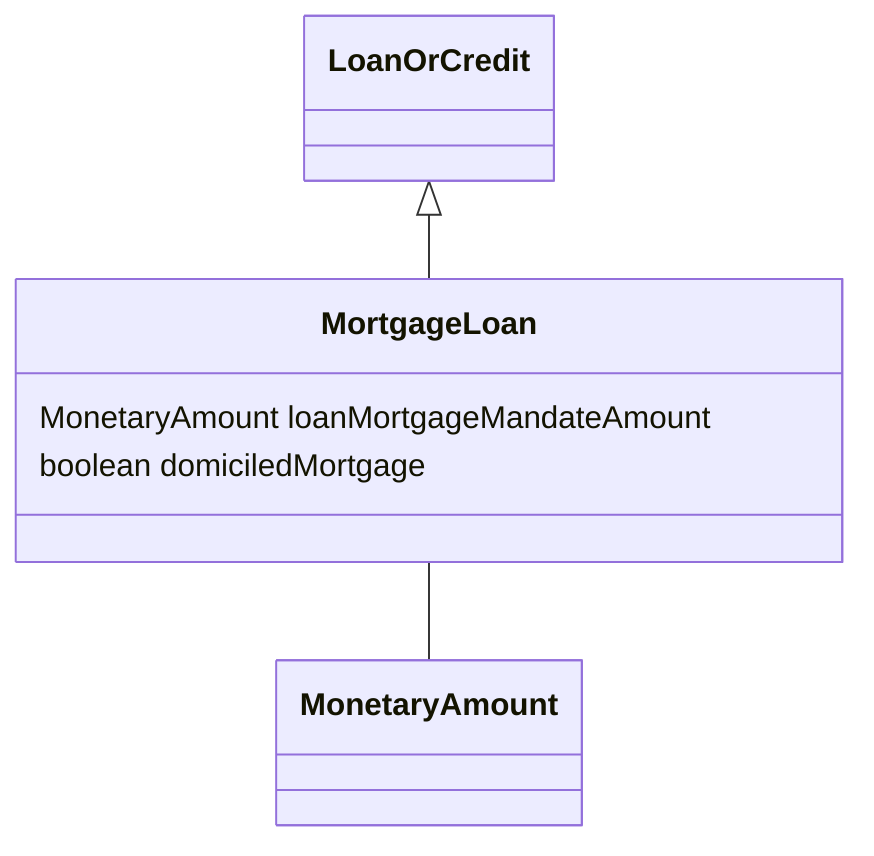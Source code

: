 classDiagram
  MortgageLoan -- MonetaryAmount


LoanOrCredit <|-- MortgageLoan
class MortgageLoan {

  MonetaryAmount loanMortgageMandateAmount
  boolean domiciledMortgage

}